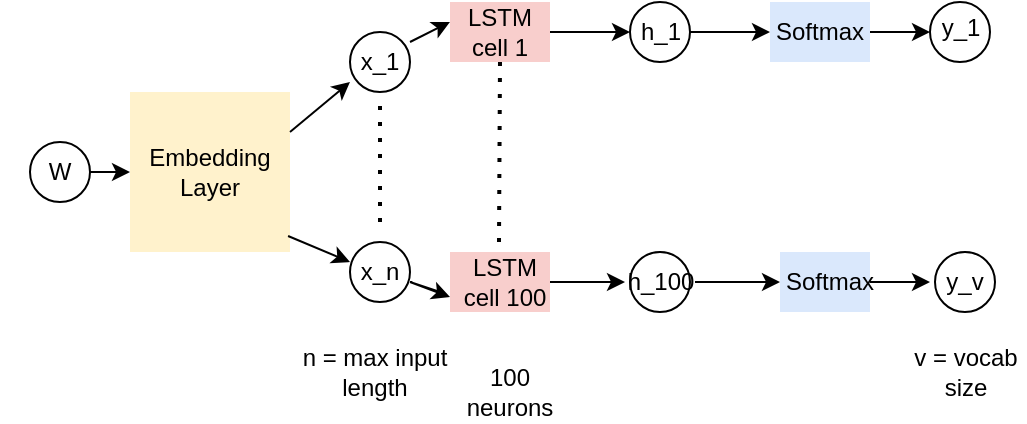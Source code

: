 <mxfile version="24.9.0">
  <diagram name="Page-1" id="n0bi4JZfy1q6covFrOZv">
    <mxGraphModel dx="954" dy="605" grid="1" gridSize="10" guides="1" tooltips="1" connect="1" arrows="1" fold="1" page="1" pageScale="1" pageWidth="827" pageHeight="1169" math="0" shadow="0">
      <root>
        <mxCell id="0" />
        <mxCell id="1" parent="0" />
        <mxCell id="yHu9o3CYmRzl7MuuM8eF-3" style="edgeStyle=orthogonalEdgeStyle;rounded=0;orthogonalLoop=1;jettySize=auto;html=1;exitX=1;exitY=0.5;exitDx=0;exitDy=0;entryX=0;entryY=0.5;entryDx=0;entryDy=0;" edge="1" parent="1" source="yHu9o3CYmRzl7MuuM8eF-1" target="yHu9o3CYmRzl7MuuM8eF-2">
          <mxGeometry relative="1" as="geometry" />
        </mxCell>
        <mxCell id="yHu9o3CYmRzl7MuuM8eF-1" value="" style="ellipse;whiteSpace=wrap;html=1;aspect=fixed;" vertex="1" parent="1">
          <mxGeometry x="60" y="250" width="30" height="30" as="geometry" />
        </mxCell>
        <mxCell id="yHu9o3CYmRzl7MuuM8eF-2" value="" style="whiteSpace=wrap;html=1;aspect=fixed;fillColor=#fff2cc;strokeColor=none;" vertex="1" parent="1">
          <mxGeometry x="110" y="225" width="80" height="80" as="geometry" />
        </mxCell>
        <mxCell id="yHu9o3CYmRzl7MuuM8eF-4" value="" style="ellipse;whiteSpace=wrap;html=1;aspect=fixed;" vertex="1" parent="1">
          <mxGeometry x="220" y="300" width="30" height="30" as="geometry" />
        </mxCell>
        <mxCell id="yHu9o3CYmRzl7MuuM8eF-5" value="" style="ellipse;whiteSpace=wrap;html=1;aspect=fixed;" vertex="1" parent="1">
          <mxGeometry x="220" y="195" width="30" height="30" as="geometry" />
        </mxCell>
        <mxCell id="yHu9o3CYmRzl7MuuM8eF-6" value="" style="endArrow=classic;html=1;rounded=0;exitX=1;exitY=0.25;exitDx=0;exitDy=0;" edge="1" parent="1" source="yHu9o3CYmRzl7MuuM8eF-2">
          <mxGeometry width="50" height="50" relative="1" as="geometry">
            <mxPoint x="200" y="240" as="sourcePoint" />
            <mxPoint x="220" y="220" as="targetPoint" />
          </mxGeometry>
        </mxCell>
        <mxCell id="yHu9o3CYmRzl7MuuM8eF-7" value="" style="endArrow=classic;html=1;rounded=0;exitX=0.988;exitY=0.9;exitDx=0;exitDy=0;exitPerimeter=0;" edge="1" parent="1" source="yHu9o3CYmRzl7MuuM8eF-2">
          <mxGeometry width="50" height="50" relative="1" as="geometry">
            <mxPoint x="200" y="300" as="sourcePoint" />
            <mxPoint x="220" y="310" as="targetPoint" />
          </mxGeometry>
        </mxCell>
        <mxCell id="yHu9o3CYmRzl7MuuM8eF-9" value="x_1" style="text;html=1;align=center;verticalAlign=middle;whiteSpace=wrap;rounded=0;" vertex="1" parent="1">
          <mxGeometry x="205" y="195" width="60" height="30" as="geometry" />
        </mxCell>
        <mxCell id="yHu9o3CYmRzl7MuuM8eF-10" value="x_n" style="text;html=1;align=center;verticalAlign=middle;whiteSpace=wrap;rounded=0;" vertex="1" parent="1">
          <mxGeometry x="205" y="300" width="60" height="30" as="geometry" />
        </mxCell>
        <mxCell id="yHu9o3CYmRzl7MuuM8eF-11" value="" style="endArrow=none;dashed=1;html=1;dashPattern=1 3;strokeWidth=2;rounded=0;" edge="1" parent="1">
          <mxGeometry width="50" height="50" relative="1" as="geometry">
            <mxPoint x="235" y="290" as="sourcePoint" />
            <mxPoint x="235" y="230" as="targetPoint" />
          </mxGeometry>
        </mxCell>
        <mxCell id="yHu9o3CYmRzl7MuuM8eF-13" value="Embedding&lt;div&gt;Layer&lt;/div&gt;" style="text;html=1;align=center;verticalAlign=middle;whiteSpace=wrap;rounded=0;fillColor=#fff2cc;strokeColor=none;" vertex="1" parent="1">
          <mxGeometry x="120" y="250" width="60" height="30" as="geometry" />
        </mxCell>
        <mxCell id="yHu9o3CYmRzl7MuuM8eF-15" value="" style="rounded=0;whiteSpace=wrap;html=1;fillColor=#f8cecc;strokeColor=none;" vertex="1" parent="1">
          <mxGeometry x="270" y="180" width="50" height="30" as="geometry" />
        </mxCell>
        <mxCell id="yHu9o3CYmRzl7MuuM8eF-16" value="" style="rounded=0;whiteSpace=wrap;html=1;fillColor=#f8cecc;strokeColor=none;" vertex="1" parent="1">
          <mxGeometry x="270" y="305" width="50" height="30" as="geometry" />
        </mxCell>
        <mxCell id="yHu9o3CYmRzl7MuuM8eF-39" style="edgeStyle=orthogonalEdgeStyle;rounded=0;orthogonalLoop=1;jettySize=auto;html=1;entryX=0;entryY=0.5;entryDx=0;entryDy=0;" edge="1" parent="1" target="yHu9o3CYmRzl7MuuM8eF-34">
          <mxGeometry relative="1" as="geometry">
            <mxPoint x="330" y="195" as="sourcePoint" />
            <Array as="points">
              <mxPoint x="320" y="195" />
              <mxPoint x="320" y="195" />
            </Array>
          </mxGeometry>
        </mxCell>
        <mxCell id="yHu9o3CYmRzl7MuuM8eF-17" value="LSTM cell 1" style="text;html=1;align=center;verticalAlign=middle;whiteSpace=wrap;rounded=0;fillColor=#f8cecc;strokeColor=none;" vertex="1" parent="1">
          <mxGeometry x="275" y="185" width="40" height="20" as="geometry" />
        </mxCell>
        <mxCell id="yHu9o3CYmRzl7MuuM8eF-18" value="LSTM cell 100" style="text;html=1;align=center;verticalAlign=middle;whiteSpace=wrap;rounded=0;fillColor=#f8cecc;strokeColor=none;" vertex="1" parent="1">
          <mxGeometry x="275" y="310" width="45" height="20" as="geometry" />
        </mxCell>
        <mxCell id="yHu9o3CYmRzl7MuuM8eF-59" style="edgeStyle=orthogonalEdgeStyle;rounded=0;orthogonalLoop=1;jettySize=auto;html=1;exitX=1;exitY=0.5;exitDx=0;exitDy=0;entryX=0;entryY=0.5;entryDx=0;entryDy=0;" edge="1" parent="1" source="yHu9o3CYmRzl7MuuM8eF-22" target="yHu9o3CYmRzl7MuuM8eF-54">
          <mxGeometry relative="1" as="geometry">
            <mxPoint x="500" y="195" as="targetPoint" />
          </mxGeometry>
        </mxCell>
        <mxCell id="yHu9o3CYmRzl7MuuM8eF-22" value="" style="rounded=0;whiteSpace=wrap;html=1;fillColor=#dae8fc;strokeColor=none;" vertex="1" parent="1">
          <mxGeometry x="430" y="180" width="50" height="30" as="geometry" />
        </mxCell>
        <mxCell id="yHu9o3CYmRzl7MuuM8eF-23" value="Softmax" style="text;html=1;align=center;verticalAlign=middle;whiteSpace=wrap;rounded=0;fillColor=#dae8fc;strokeColor=none;" vertex="1" parent="1">
          <mxGeometry x="435" y="185" width="40" height="20" as="geometry" />
        </mxCell>
        <mxCell id="yHu9o3CYmRzl7MuuM8eF-24" value="" style="rounded=0;whiteSpace=wrap;html=1;fillColor=#dae8fc;strokeColor=none;" vertex="1" parent="1">
          <mxGeometry x="435" y="305" width="45" height="30" as="geometry" />
        </mxCell>
        <mxCell id="yHu9o3CYmRzl7MuuM8eF-53" style="edgeStyle=orthogonalEdgeStyle;rounded=0;orthogonalLoop=1;jettySize=auto;html=1;entryX=0;entryY=0.5;entryDx=0;entryDy=0;" edge="1" parent="1" source="yHu9o3CYmRzl7MuuM8eF-25" target="yHu9o3CYmRzl7MuuM8eF-51">
          <mxGeometry relative="1" as="geometry" />
        </mxCell>
        <mxCell id="yHu9o3CYmRzl7MuuM8eF-25" value="Softmax" style="text;html=1;align=center;verticalAlign=middle;whiteSpace=wrap;rounded=0;fillColor=#dae8fc;strokeColor=none;" vertex="1" parent="1">
          <mxGeometry x="440" y="310" width="40" height="20" as="geometry" />
        </mxCell>
        <mxCell id="yHu9o3CYmRzl7MuuM8eF-28" value="" style="endArrow=none;dashed=1;html=1;dashPattern=1 3;strokeWidth=2;rounded=0;entryX=0.5;entryY=1;entryDx=0;entryDy=0;entryPerimeter=0;" edge="1" parent="1" target="yHu9o3CYmRzl7MuuM8eF-15">
          <mxGeometry width="50" height="50" relative="1" as="geometry">
            <mxPoint x="294.5" y="300" as="sourcePoint" />
            <mxPoint x="295" y="220" as="targetPoint" />
          </mxGeometry>
        </mxCell>
        <mxCell id="yHu9o3CYmRzl7MuuM8eF-29" value="" style="endArrow=none;dashed=1;html=1;dashPattern=1 3;strokeWidth=2;rounded=0;entryX=0.5;entryY=1;entryDx=0;entryDy=0;fillColor=#dae8fc;strokeColor=none;" edge="1" parent="1" target="yHu9o3CYmRzl7MuuM8eF-22">
          <mxGeometry width="50" height="50" relative="1" as="geometry">
            <mxPoint x="455" y="300" as="sourcePoint" />
            <mxPoint x="460" y="220" as="targetPoint" />
          </mxGeometry>
        </mxCell>
        <mxCell id="yHu9o3CYmRzl7MuuM8eF-32" value="" style="ellipse;whiteSpace=wrap;html=1;aspect=fixed;" vertex="1" parent="1">
          <mxGeometry x="360" y="305" width="30" height="30" as="geometry" />
        </mxCell>
        <mxCell id="yHu9o3CYmRzl7MuuM8eF-46" style="edgeStyle=orthogonalEdgeStyle;rounded=0;orthogonalLoop=1;jettySize=auto;html=1;exitX=1;exitY=0.5;exitDx=0;exitDy=0;entryX=0;entryY=0.5;entryDx=0;entryDy=0;" edge="1" parent="1" source="yHu9o3CYmRzl7MuuM8eF-31" target="yHu9o3CYmRzl7MuuM8eF-24">
          <mxGeometry relative="1" as="geometry" />
        </mxCell>
        <mxCell id="yHu9o3CYmRzl7MuuM8eF-31" value="h_100" style="text;html=1;align=center;verticalAlign=middle;whiteSpace=wrap;rounded=0;" vertex="1" parent="1">
          <mxGeometry x="357.5" y="312.5" width="35" height="15" as="geometry" />
        </mxCell>
        <mxCell id="yHu9o3CYmRzl7MuuM8eF-34" value="" style="ellipse;whiteSpace=wrap;html=1;aspect=fixed;" vertex="1" parent="1">
          <mxGeometry x="360" y="180" width="30" height="30" as="geometry" />
        </mxCell>
        <mxCell id="yHu9o3CYmRzl7MuuM8eF-44" style="edgeStyle=orthogonalEdgeStyle;rounded=0;orthogonalLoop=1;jettySize=auto;html=1;exitX=1;exitY=0.5;exitDx=0;exitDy=0;entryX=0;entryY=0.5;entryDx=0;entryDy=0;" edge="1" parent="1" source="yHu9o3CYmRzl7MuuM8eF-34" target="yHu9o3CYmRzl7MuuM8eF-22">
          <mxGeometry relative="1" as="geometry" />
        </mxCell>
        <mxCell id="yHu9o3CYmRzl7MuuM8eF-35" value="h_1" style="text;html=1;align=center;verticalAlign=middle;whiteSpace=wrap;rounded=0;" vertex="1" parent="1">
          <mxGeometry x="362.5" y="190" width="25" height="10" as="geometry" />
        </mxCell>
        <mxCell id="yHu9o3CYmRzl7MuuM8eF-42" style="edgeStyle=orthogonalEdgeStyle;rounded=0;orthogonalLoop=1;jettySize=auto;html=1;entryX=0;entryY=0.5;entryDx=0;entryDy=0;exitX=1;exitY=0.5;exitDx=0;exitDy=0;" edge="1" parent="1" source="yHu9o3CYmRzl7MuuM8eF-16" target="yHu9o3CYmRzl7MuuM8eF-31">
          <mxGeometry relative="1" as="geometry">
            <mxPoint x="340" y="205" as="sourcePoint" />
            <mxPoint x="370" y="205" as="targetPoint" />
            <Array as="points">
              <mxPoint x="340" y="320" />
              <mxPoint x="340" y="320" />
            </Array>
          </mxGeometry>
        </mxCell>
        <mxCell id="yHu9o3CYmRzl7MuuM8eF-48" value="" style="endArrow=classic;html=1;rounded=0;" edge="1" parent="1">
          <mxGeometry width="50" height="50" relative="1" as="geometry">
            <mxPoint x="250" y="200" as="sourcePoint" />
            <mxPoint x="270" y="190" as="targetPoint" />
          </mxGeometry>
        </mxCell>
        <mxCell id="yHu9o3CYmRzl7MuuM8eF-49" value="" style="endArrow=classic;html=1;rounded=0;entryX=0;entryY=0.75;entryDx=0;entryDy=0;" edge="1" parent="1" source="yHu9o3CYmRzl7MuuM8eF-10" target="yHu9o3CYmRzl7MuuM8eF-16">
          <mxGeometry width="50" height="50" relative="1" as="geometry">
            <mxPoint x="250" y="380" as="sourcePoint" />
            <mxPoint x="260" y="330" as="targetPoint" />
            <Array as="points">
              <mxPoint x="250" y="320" />
            </Array>
          </mxGeometry>
        </mxCell>
        <mxCell id="yHu9o3CYmRzl7MuuM8eF-50" value="" style="ellipse;whiteSpace=wrap;html=1;aspect=fixed;" vertex="1" parent="1">
          <mxGeometry x="512.5" y="305" width="30" height="30" as="geometry" />
        </mxCell>
        <mxCell id="yHu9o3CYmRzl7MuuM8eF-51" value="y_v" style="text;html=1;align=center;verticalAlign=middle;whiteSpace=wrap;rounded=0;" vertex="1" parent="1">
          <mxGeometry x="510" y="312.5" width="35" height="15" as="geometry" />
        </mxCell>
        <mxCell id="yHu9o3CYmRzl7MuuM8eF-54" value="" style="ellipse;whiteSpace=wrap;html=1;aspect=fixed;" vertex="1" parent="1">
          <mxGeometry x="510" y="180" width="30" height="30" as="geometry" />
        </mxCell>
        <mxCell id="yHu9o3CYmRzl7MuuM8eF-55" value="y_1" style="text;html=1;align=center;verticalAlign=middle;whiteSpace=wrap;rounded=0;" vertex="1" parent="1">
          <mxGeometry x="507.5" y="185" width="35" height="15" as="geometry" />
        </mxCell>
        <mxCell id="yHu9o3CYmRzl7MuuM8eF-61" value="W" style="text;html=1;align=center;verticalAlign=middle;whiteSpace=wrap;rounded=0;" vertex="1" parent="1">
          <mxGeometry x="45" y="250" width="60" height="30" as="geometry" />
        </mxCell>
        <mxCell id="yHu9o3CYmRzl7MuuM8eF-62" value="100 neurons" style="text;html=1;align=center;verticalAlign=middle;whiteSpace=wrap;rounded=0;" vertex="1" parent="1">
          <mxGeometry x="270" y="360" width="60" height="30" as="geometry" />
        </mxCell>
        <mxCell id="yHu9o3CYmRzl7MuuM8eF-63" value="n = max input length" style="text;html=1;align=center;verticalAlign=middle;whiteSpace=wrap;rounded=0;" vertex="1" parent="1">
          <mxGeometry x="190" y="350" width="85" height="30" as="geometry" />
        </mxCell>
        <mxCell id="yHu9o3CYmRzl7MuuM8eF-64" value="v = vocab size" style="text;html=1;align=center;verticalAlign=middle;whiteSpace=wrap;rounded=0;" vertex="1" parent="1">
          <mxGeometry x="497.5" y="350" width="60" height="30" as="geometry" />
        </mxCell>
      </root>
    </mxGraphModel>
  </diagram>
</mxfile>

